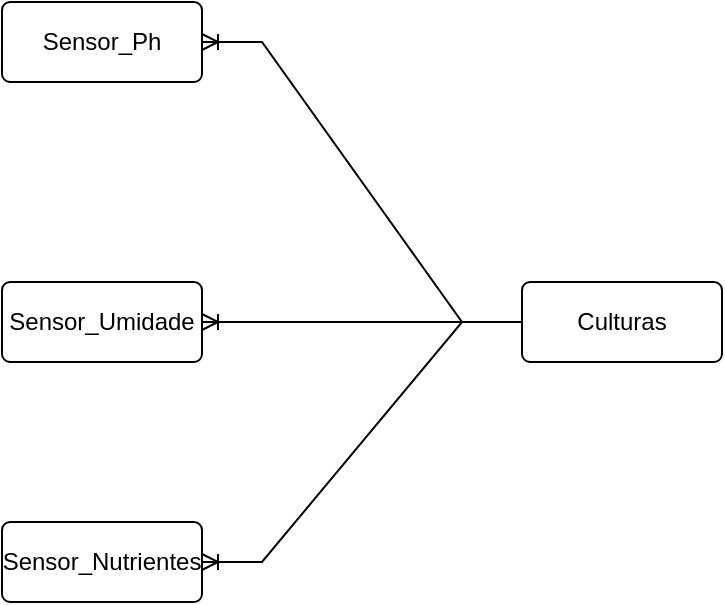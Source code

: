 <mxfile version="24.7.17">
  <diagram name="Página-1" id="nKfWW8sGpL9xl875cfIw">
    <mxGraphModel dx="989" dy="519" grid="1" gridSize="10" guides="1" tooltips="1" connect="1" arrows="1" fold="1" page="1" pageScale="1" pageWidth="827" pageHeight="1169" math="0" shadow="0">
      <root>
        <mxCell id="0" />
        <mxCell id="1" parent="0" />
        <mxCell id="FNE_ufTDausiXvV2QrAA-1" value="Culturas" style="rounded=1;arcSize=10;whiteSpace=wrap;html=1;align=center;" vertex="1" parent="1">
          <mxGeometry x="480" y="390" width="100" height="40" as="geometry" />
        </mxCell>
        <mxCell id="FNE_ufTDausiXvV2QrAA-2" value="Sensor_Ph" style="rounded=1;arcSize=10;whiteSpace=wrap;html=1;align=center;" vertex="1" parent="1">
          <mxGeometry x="220" y="250" width="100" height="40" as="geometry" />
        </mxCell>
        <mxCell id="FNE_ufTDausiXvV2QrAA-3" value="Sensor_Umidade" style="rounded=1;arcSize=10;whiteSpace=wrap;html=1;align=center;" vertex="1" parent="1">
          <mxGeometry x="220" y="390" width="100" height="40" as="geometry" />
        </mxCell>
        <mxCell id="FNE_ufTDausiXvV2QrAA-4" value="Sensor_Nutrientes" style="rounded=1;arcSize=10;whiteSpace=wrap;html=1;align=center;" vertex="1" parent="1">
          <mxGeometry x="220" y="510" width="100" height="40" as="geometry" />
        </mxCell>
        <mxCell id="FNE_ufTDausiXvV2QrAA-6" value="" style="edgeStyle=entityRelationEdgeStyle;fontSize=12;html=1;endArrow=ERoneToMany;rounded=0;exitX=0;exitY=0.5;exitDx=0;exitDy=0;" edge="1" parent="1" source="FNE_ufTDausiXvV2QrAA-1" target="FNE_ufTDausiXvV2QrAA-3">
          <mxGeometry width="100" height="100" relative="1" as="geometry">
            <mxPoint x="490" y="340" as="sourcePoint" />
            <mxPoint x="550" y="240" as="targetPoint" />
            <Array as="points">
              <mxPoint x="490" y="340" />
              <mxPoint x="590" y="250" />
            </Array>
          </mxGeometry>
        </mxCell>
        <mxCell id="FNE_ufTDausiXvV2QrAA-8" value="" style="edgeStyle=entityRelationEdgeStyle;fontSize=12;html=1;endArrow=ERoneToMany;rounded=0;entryX=1;entryY=0.5;entryDx=0;entryDy=0;exitX=0;exitY=0.5;exitDx=0;exitDy=0;" edge="1" parent="1" source="FNE_ufTDausiXvV2QrAA-1" target="FNE_ufTDausiXvV2QrAA-2">
          <mxGeometry width="100" height="100" relative="1" as="geometry">
            <mxPoint x="220" y="380" as="sourcePoint" />
            <mxPoint x="320" y="280" as="targetPoint" />
            <Array as="points">
              <mxPoint x="270" y="320" />
              <mxPoint x="240" y="330" />
            </Array>
          </mxGeometry>
        </mxCell>
        <mxCell id="FNE_ufTDausiXvV2QrAA-11" value="" style="edgeStyle=entityRelationEdgeStyle;fontSize=12;html=1;endArrow=ERoneToMany;rounded=0;entryX=1;entryY=0.5;entryDx=0;entryDy=0;exitX=0;exitY=0.5;exitDx=0;exitDy=0;" edge="1" parent="1" source="FNE_ufTDausiXvV2QrAA-1" target="FNE_ufTDausiXvV2QrAA-4">
          <mxGeometry width="100" height="100" relative="1" as="geometry">
            <mxPoint x="350" y="510" as="sourcePoint" />
            <mxPoint x="450" y="410" as="targetPoint" />
          </mxGeometry>
        </mxCell>
      </root>
    </mxGraphModel>
  </diagram>
</mxfile>
